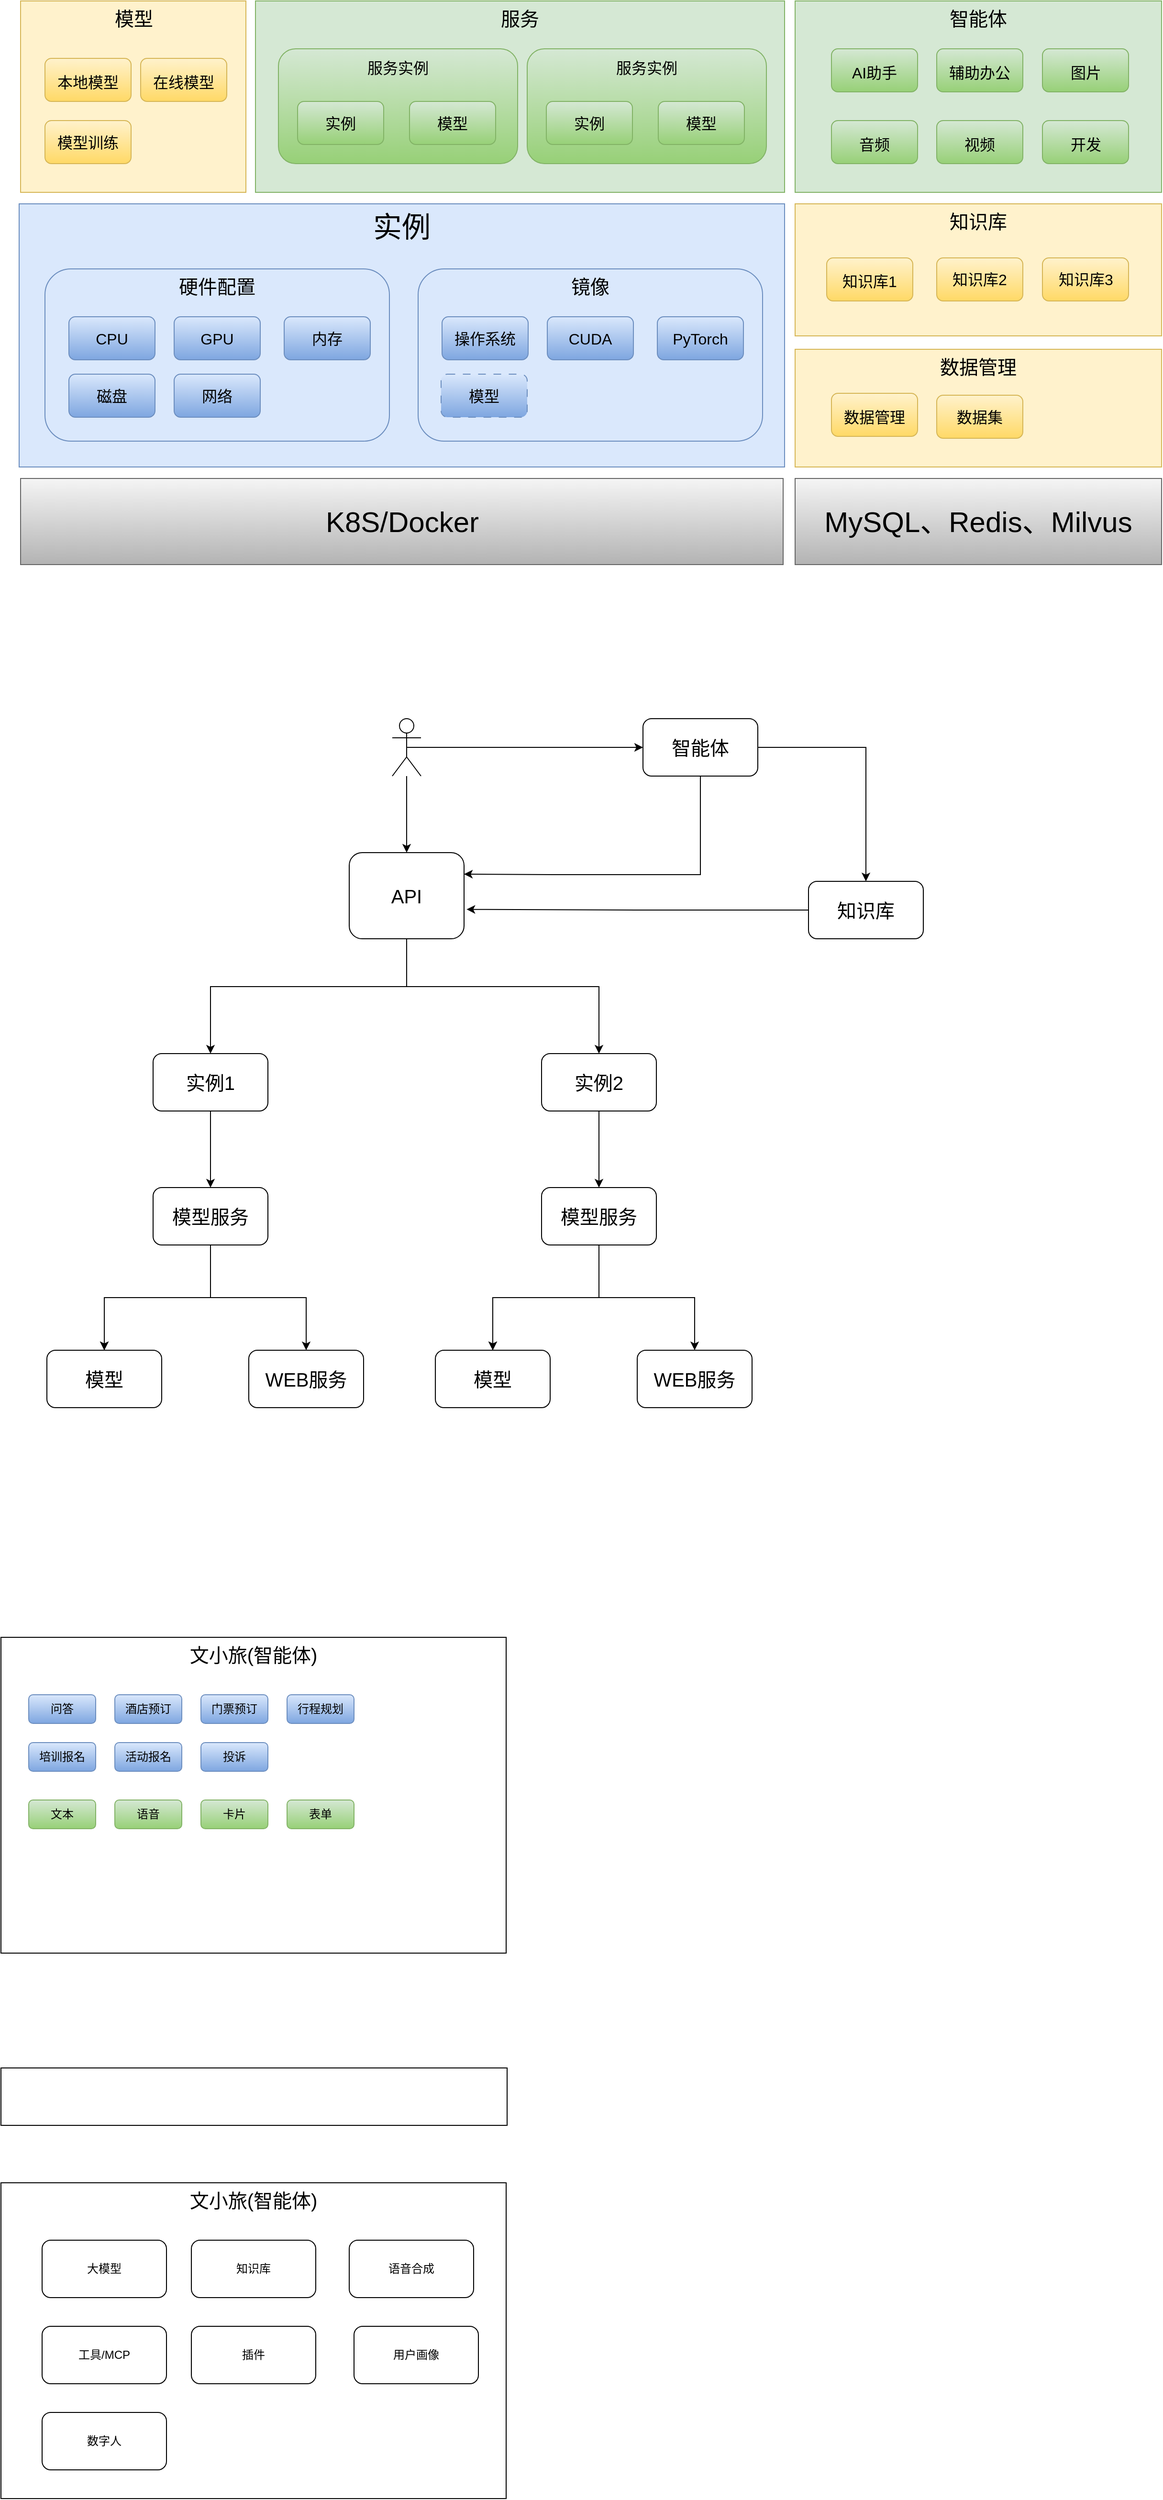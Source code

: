 <mxfile version="28.0.9">
  <diagram name="第 1 页" id="XaoYMrmnhK-bOxz_jXeJ">
    <mxGraphModel dx="1412" dy="1932" grid="1" gridSize="10" guides="1" tooltips="1" connect="1" arrows="1" fold="1" page="1" pageScale="1" pageWidth="827" pageHeight="1169" math="0" shadow="0">
      <root>
        <mxCell id="0" />
        <mxCell id="1" parent="0" />
        <mxCell id="llKYDILm5LgYf4LoqUcm-2" value="文小旅(智能体)" style="rounded=0;whiteSpace=wrap;html=1;verticalAlign=top;fontSize=20;" parent="1" vertex="1">
          <mxGeometry x="231" y="1270" width="528" height="330" as="geometry" />
        </mxCell>
        <mxCell id="ZqEaL4qXER9mNjsGFA9_-49" value="实例" style="rounded=0;whiteSpace=wrap;html=1;fillColor=#dae8fc;strokeColor=#6c8ebf;verticalAlign=top;fontSize=30;labelBorderColor=none;container=0;" parent="1" vertex="1">
          <mxGeometry x="250" y="-798" width="800" height="275" as="geometry" />
        </mxCell>
        <mxCell id="ZqEaL4qXER9mNjsGFA9_-50" value="模型" style="rounded=0;whiteSpace=wrap;html=1;fontSize=20;verticalAlign=top;fillColor=#fff2cc;strokeColor=#d6b656;container=0;" parent="1" vertex="1">
          <mxGeometry x="251.5" y="-1010" width="235.5" height="200" as="geometry" />
        </mxCell>
        <mxCell id="ZqEaL4qXER9mNjsGFA9_-56" value="K8S/Docker" style="rounded=0;whiteSpace=wrap;html=1;fontSize=30;fillColor=#f5f5f5;strokeColor=#666666;gradientColor=#b3b3b3;container=0;" parent="1" vertex="1">
          <mxGeometry x="251.5" y="-511" width="797" height="90" as="geometry" />
        </mxCell>
        <mxCell id="ZqEaL4qXER9mNjsGFA9_-57" value="MySQL、Redis、Milvus" style="rounded=0;whiteSpace=wrap;html=1;fontSize=30;fillColor=#f5f5f5;gradientColor=#b3b3b3;strokeColor=#666666;container=0;" parent="1" vertex="1">
          <mxGeometry x="1061" y="-511" width="383" height="90" as="geometry" />
        </mxCell>
        <mxCell id="ZqEaL4qXER9mNjsGFA9_-58" value="&lt;span style=&quot;font-size: 16px;&quot;&gt;本地模型&lt;/span&gt;" style="rounded=1;whiteSpace=wrap;html=1;fontSize=20;fillColor=#fff2cc;strokeColor=#d6b656;gradientColor=#ffd966;container=0;" parent="1" vertex="1">
          <mxGeometry x="277" y="-950" width="90" height="45" as="geometry" />
        </mxCell>
        <mxCell id="ZqEaL4qXER9mNjsGFA9_-59" value="&lt;font style=&quot;font-size: 16px;&quot;&gt;模型训练&lt;/font&gt;" style="rounded=1;whiteSpace=wrap;html=1;fontSize=12;fillColor=#fff2cc;strokeColor=#d6b656;gradientColor=#ffd966;container=0;" parent="1" vertex="1">
          <mxGeometry x="277" y="-885" width="90" height="45" as="geometry" />
        </mxCell>
        <mxCell id="ZqEaL4qXER9mNjsGFA9_-34" value="硬件配置" style="rounded=1;whiteSpace=wrap;html=1;verticalAlign=top;fontSize=20;fillColor=#dae8fc;strokeColor=#6c8ebf;container=0;" parent="1" vertex="1">
          <mxGeometry x="277" y="-730" width="360" height="180" as="geometry" />
        </mxCell>
        <mxCell id="ZqEaL4qXER9mNjsGFA9_-35" value="&lt;font style=&quot;font-size: 16px;&quot;&gt;CPU&lt;/font&gt;" style="rounded=1;whiteSpace=wrap;html=1;fillColor=#dae8fc;gradientColor=#7ea6e0;strokeColor=#6c8ebf;container=0;" parent="1" vertex="1">
          <mxGeometry x="302" y="-680" width="90" height="45" as="geometry" />
        </mxCell>
        <mxCell id="ZqEaL4qXER9mNjsGFA9_-36" value="&lt;font style=&quot;font-size: 16px;&quot;&gt;内存&lt;/font&gt;" style="rounded=1;whiteSpace=wrap;html=1;fillColor=#dae8fc;gradientColor=#7ea6e0;strokeColor=#6c8ebf;container=0;" parent="1" vertex="1">
          <mxGeometry x="527" y="-680" width="90" height="45" as="geometry" />
        </mxCell>
        <mxCell id="ZqEaL4qXER9mNjsGFA9_-37" value="&lt;font style=&quot;font-size: 16px;&quot;&gt;磁盘&lt;/font&gt;" style="rounded=1;whiteSpace=wrap;html=1;fillColor=#dae8fc;gradientColor=#7ea6e0;strokeColor=#6c8ebf;container=0;" parent="1" vertex="1">
          <mxGeometry x="302" y="-620" width="90" height="45" as="geometry" />
        </mxCell>
        <mxCell id="ZqEaL4qXER9mNjsGFA9_-38" value="&lt;font style=&quot;font-size: 16px;&quot;&gt;GPU&lt;/font&gt;" style="rounded=1;whiteSpace=wrap;html=1;fillColor=#dae8fc;gradientColor=#7ea6e0;strokeColor=#6c8ebf;container=0;" parent="1" vertex="1">
          <mxGeometry x="412" y="-680" width="90" height="45" as="geometry" />
        </mxCell>
        <mxCell id="ZqEaL4qXER9mNjsGFA9_-39" value="&lt;font style=&quot;font-size: 16px;&quot;&gt;网络&lt;/font&gt;" style="rounded=1;whiteSpace=wrap;html=1;fillColor=#dae8fc;gradientColor=#7ea6e0;strokeColor=#6c8ebf;container=0;" parent="1" vertex="1">
          <mxGeometry x="412" y="-620" width="90" height="45" as="geometry" />
        </mxCell>
        <mxCell id="ZqEaL4qXER9mNjsGFA9_-41" value="镜像" style="rounded=1;whiteSpace=wrap;html=1;verticalAlign=top;fontSize=20;fillColor=#dae8fc;strokeColor=#6c8ebf;container=0;" parent="1" vertex="1">
          <mxGeometry x="667" y="-730" width="360" height="180" as="geometry" />
        </mxCell>
        <mxCell id="ZqEaL4qXER9mNjsGFA9_-42" value="&lt;font style=&quot;font-size: 16px;&quot;&gt;操作系统&lt;/font&gt;" style="rounded=1;whiteSpace=wrap;html=1;fillColor=#dae8fc;gradientColor=#7ea6e0;strokeColor=#6c8ebf;container=0;" parent="1" vertex="1">
          <mxGeometry x="692" y="-680" width="90" height="45" as="geometry" />
        </mxCell>
        <mxCell id="ZqEaL4qXER9mNjsGFA9_-43" value="&lt;font style=&quot;font-size: 16px;&quot;&gt;PyTorch&lt;/font&gt;" style="rounded=1;whiteSpace=wrap;html=1;fillColor=#dae8fc;gradientColor=#7ea6e0;strokeColor=#6c8ebf;container=0;" parent="1" vertex="1">
          <mxGeometry x="917" y="-680" width="90" height="45" as="geometry" />
        </mxCell>
        <mxCell id="ZqEaL4qXER9mNjsGFA9_-45" value="&lt;font style=&quot;font-size: 16px;&quot;&gt;CUDA&lt;/font&gt;" style="rounded=1;whiteSpace=wrap;html=1;fillColor=#dae8fc;gradientColor=#7ea6e0;strokeColor=#6c8ebf;container=0;" parent="1" vertex="1">
          <mxGeometry x="802" y="-680" width="90" height="45" as="geometry" />
        </mxCell>
        <mxCell id="ZqEaL4qXER9mNjsGFA9_-62" value="服务" style="rounded=0;whiteSpace=wrap;html=1;fontSize=20;verticalAlign=top;fillColor=#d5e8d4;strokeColor=#82b366;container=0;" parent="1" vertex="1">
          <mxGeometry x="497" y="-1010" width="553" height="200" as="geometry" />
        </mxCell>
        <mxCell id="ZqEaL4qXER9mNjsGFA9_-63" value="&lt;font style=&quot;font-size: 16px;&quot;&gt;服务实例&lt;/font&gt;" style="rounded=1;whiteSpace=wrap;html=1;fontSize=20;fillColor=#d5e8d4;strokeColor=#82b366;container=0;verticalAlign=top;gradientColor=#97d077;" parent="1" vertex="1">
          <mxGeometry x="521" y="-960" width="250" height="120" as="geometry" />
        </mxCell>
        <mxCell id="ZqEaL4qXER9mNjsGFA9_-64" value="&lt;font style=&quot;font-size: 16px;&quot;&gt;实例&lt;/font&gt;" style="rounded=1;whiteSpace=wrap;html=1;fontSize=12;fillColor=#d5e8d4;strokeColor=#82b366;container=0;gradientColor=#97d077;" parent="1" vertex="1">
          <mxGeometry x="541" y="-905" width="90" height="45" as="geometry" />
        </mxCell>
        <mxCell id="ZqEaL4qXER9mNjsGFA9_-66" value="知识库" style="rounded=0;whiteSpace=wrap;html=1;fontSize=20;verticalAlign=top;fillColor=#fff2cc;strokeColor=#d6b656;container=0;" parent="1" vertex="1">
          <mxGeometry x="1061" y="-798" width="383" height="138" as="geometry" />
        </mxCell>
        <mxCell id="ZqEaL4qXER9mNjsGFA9_-67" value="&lt;font style=&quot;font-size: 16px;&quot;&gt;知识库1&lt;/font&gt;" style="rounded=1;whiteSpace=wrap;html=1;fontSize=20;fillColor=#fff2cc;strokeColor=#d6b656;gradientColor=#ffd966;container=0;" parent="1" vertex="1">
          <mxGeometry x="1094" y="-741.5" width="90" height="45" as="geometry" />
        </mxCell>
        <mxCell id="ZqEaL4qXER9mNjsGFA9_-68" value="&lt;span style=&quot;font-size: 16px;&quot;&gt;知识库2&lt;/span&gt;" style="rounded=1;whiteSpace=wrap;html=1;fontSize=12;fillColor=#fff2cc;strokeColor=#d6b656;gradientColor=#ffd966;container=0;" parent="1" vertex="1">
          <mxGeometry x="1209" y="-741.5" width="90" height="45" as="geometry" />
        </mxCell>
        <mxCell id="ZqEaL4qXER9mNjsGFA9_-70" value="&lt;font style=&quot;font-size: 16px;&quot;&gt;模型&lt;/font&gt;" style="rounded=1;whiteSpace=wrap;html=1;fontSize=12;fillColor=#d5e8d4;strokeColor=#82b366;container=0;gradientColor=#97d077;" parent="1" vertex="1">
          <mxGeometry x="658" y="-905" width="90" height="45" as="geometry" />
        </mxCell>
        <mxCell id="ZqEaL4qXER9mNjsGFA9_-71" value="&lt;font style=&quot;font-size: 16px;&quot;&gt;服务实例&lt;/font&gt;" style="rounded=1;whiteSpace=wrap;html=1;fontSize=20;fillColor=#d5e8d4;strokeColor=#82b366;container=0;verticalAlign=top;gradientColor=#97d077;" parent="1" vertex="1">
          <mxGeometry x="781" y="-960" width="250" height="120" as="geometry" />
        </mxCell>
        <mxCell id="ZqEaL4qXER9mNjsGFA9_-72" value="&lt;font style=&quot;font-size: 16px;&quot;&gt;实例&lt;/font&gt;" style="rounded=1;whiteSpace=wrap;html=1;fontSize=12;fillColor=#d5e8d4;strokeColor=#82b366;container=0;gradientColor=#97d077;" parent="1" vertex="1">
          <mxGeometry x="801" y="-905" width="90" height="45" as="geometry" />
        </mxCell>
        <mxCell id="ZqEaL4qXER9mNjsGFA9_-73" value="&lt;font style=&quot;font-size: 16px;&quot;&gt;模型&lt;/font&gt;" style="rounded=1;whiteSpace=wrap;html=1;fontSize=12;fillColor=#d5e8d4;strokeColor=#82b366;container=0;gradientColor=#97d077;" parent="1" vertex="1">
          <mxGeometry x="918" y="-905" width="90" height="45" as="geometry" />
        </mxCell>
        <mxCell id="ZqEaL4qXER9mNjsGFA9_-74" value="&lt;font style=&quot;font-size: 16px;&quot;&gt;模型&lt;/font&gt;" style="rounded=1;whiteSpace=wrap;html=1;fillColor=#dae8fc;gradientColor=#7ea6e0;strokeColor=#6c8ebf;container=0;dashed=1;dashPattern=8 8;" parent="1" vertex="1">
          <mxGeometry x="691" y="-620" width="90" height="45" as="geometry" />
        </mxCell>
        <mxCell id="ZqEaL4qXER9mNjsGFA9_-75" value="智能体" style="rounded=0;whiteSpace=wrap;html=1;fontSize=20;verticalAlign=top;fillColor=#d5e8d4;strokeColor=#82b366;container=0;" parent="1" vertex="1">
          <mxGeometry x="1061" y="-1010" width="383" height="200" as="geometry" />
        </mxCell>
        <mxCell id="ZqEaL4qXER9mNjsGFA9_-76" value="&lt;font style=&quot;font-size: 16px;&quot;&gt;AI助手&lt;/font&gt;" style="rounded=1;whiteSpace=wrap;html=1;fontSize=20;fillColor=#d5e8d4;strokeColor=#82b366;gradientColor=#97d077;container=0;" parent="1" vertex="1">
          <mxGeometry x="1099" y="-960" width="90" height="45" as="geometry" />
        </mxCell>
        <mxCell id="ZqEaL4qXER9mNjsGFA9_-77" value="&lt;span style=&quot;font-size: 16px;&quot;&gt;辅助办公&lt;/span&gt;" style="rounded=1;whiteSpace=wrap;html=1;fontSize=20;fillColor=#d5e8d4;strokeColor=#82b366;gradientColor=#97d077;container=0;" parent="1" vertex="1">
          <mxGeometry x="1209" y="-960" width="90" height="45" as="geometry" />
        </mxCell>
        <mxCell id="ZqEaL4qXER9mNjsGFA9_-78" value="&lt;font style=&quot;font-size: 16px;&quot;&gt;图片&lt;/font&gt;" style="rounded=1;whiteSpace=wrap;html=1;fontSize=20;fillColor=#d5e8d4;strokeColor=#82b366;gradientColor=#97d077;container=0;" parent="1" vertex="1">
          <mxGeometry x="1319.5" y="-960" width="90" height="45" as="geometry" />
        </mxCell>
        <mxCell id="ZqEaL4qXER9mNjsGFA9_-79" value="&lt;font style=&quot;font-size: 16px;&quot;&gt;音频&lt;/font&gt;" style="rounded=1;whiteSpace=wrap;html=1;fontSize=20;fillColor=#d5e8d4;strokeColor=#82b366;gradientColor=#97d077;container=0;" parent="1" vertex="1">
          <mxGeometry x="1099" y="-885" width="90" height="45" as="geometry" />
        </mxCell>
        <mxCell id="ZqEaL4qXER9mNjsGFA9_-80" value="&lt;font style=&quot;font-size: 16px;&quot;&gt;视频&lt;/font&gt;" style="rounded=1;whiteSpace=wrap;html=1;fontSize=20;fillColor=#d5e8d4;strokeColor=#82b366;gradientColor=#97d077;container=0;" parent="1" vertex="1">
          <mxGeometry x="1209" y="-885" width="90" height="45" as="geometry" />
        </mxCell>
        <mxCell id="ZqEaL4qXER9mNjsGFA9_-81" value="&lt;span style=&quot;font-size: 16px;&quot;&gt;开发&lt;/span&gt;" style="rounded=1;whiteSpace=wrap;html=1;fontSize=20;fillColor=#d5e8d4;strokeColor=#82b366;gradientColor=#97d077;container=0;" parent="1" vertex="1">
          <mxGeometry x="1319.5" y="-885" width="90" height="45" as="geometry" />
        </mxCell>
        <mxCell id="ZqEaL4qXER9mNjsGFA9_-82" value="数据管理" style="rounded=0;whiteSpace=wrap;html=1;fontSize=20;verticalAlign=top;fillColor=#fff2cc;strokeColor=#d6b656;container=0;" parent="1" vertex="1">
          <mxGeometry x="1061" y="-646" width="383" height="123" as="geometry" />
        </mxCell>
        <mxCell id="ZqEaL4qXER9mNjsGFA9_-83" value="&lt;font style=&quot;font-size: 16px;&quot;&gt;数据管理&lt;/font&gt;" style="rounded=1;whiteSpace=wrap;html=1;fontSize=20;fillColor=#fff2cc;strokeColor=#d6b656;gradientColor=#ffd966;container=0;" parent="1" vertex="1">
          <mxGeometry x="1099" y="-600" width="90" height="45" as="geometry" />
        </mxCell>
        <mxCell id="ZqEaL4qXER9mNjsGFA9_-84" value="&lt;font style=&quot;font-size: 16px;&quot;&gt;数据集&lt;/font&gt;" style="rounded=1;whiteSpace=wrap;html=1;fontSize=12;fillColor=#fff2cc;strokeColor=#d6b656;gradientColor=#ffd966;container=0;" parent="1" vertex="1">
          <mxGeometry x="1209" y="-598" width="90" height="45" as="geometry" />
        </mxCell>
        <mxCell id="ZqEaL4qXER9mNjsGFA9_-85" value="&lt;span style=&quot;font-size: 16px;&quot;&gt;知识库3&lt;/span&gt;" style="rounded=1;whiteSpace=wrap;html=1;fontSize=12;fillColor=#fff2cc;strokeColor=#d6b656;gradientColor=#ffd966;container=0;" parent="1" vertex="1">
          <mxGeometry x="1319.5" y="-741.5" width="90" height="45" as="geometry" />
        </mxCell>
        <mxCell id="ZqEaL4qXER9mNjsGFA9_-86" value="&lt;font style=&quot;font-size: 16px;&quot;&gt;在线模型&lt;/font&gt;" style="rounded=1;whiteSpace=wrap;html=1;fontSize=20;fillColor=#fff2cc;strokeColor=#d6b656;gradientColor=#ffd966;container=0;" parent="1" vertex="1">
          <mxGeometry x="377" y="-950" width="90" height="45" as="geometry" />
        </mxCell>
        <mxCell id="ZqEaL4qXER9mNjsGFA9_-89" value="" style="edgeStyle=orthogonalEdgeStyle;rounded=0;orthogonalLoop=1;jettySize=auto;html=1;fontSize=20;" parent="1" source="ZqEaL4qXER9mNjsGFA9_-87" target="ZqEaL4qXER9mNjsGFA9_-88" edge="1">
          <mxGeometry relative="1" as="geometry">
            <Array as="points">
              <mxPoint x="655" y="20" />
              <mxPoint x="450" y="20" />
            </Array>
          </mxGeometry>
        </mxCell>
        <mxCell id="ZqEaL4qXER9mNjsGFA9_-105" style="edgeStyle=orthogonalEdgeStyle;rounded=0;orthogonalLoop=1;jettySize=auto;html=1;" parent="1" source="ZqEaL4qXER9mNjsGFA9_-87" target="ZqEaL4qXER9mNjsGFA9_-98" edge="1">
          <mxGeometry relative="1" as="geometry">
            <Array as="points">
              <mxPoint x="655" y="20" />
              <mxPoint x="856" y="20" />
            </Array>
          </mxGeometry>
        </mxCell>
        <mxCell id="ZqEaL4qXER9mNjsGFA9_-87" value="API" style="rounded=1;whiteSpace=wrap;html=1;fontSize=20;" parent="1" vertex="1">
          <mxGeometry x="595" y="-120" width="120" height="90" as="geometry" />
        </mxCell>
        <mxCell id="ZqEaL4qXER9mNjsGFA9_-91" value="" style="edgeStyle=orthogonalEdgeStyle;rounded=0;orthogonalLoop=1;jettySize=auto;html=1;fontSize=20;" parent="1" source="ZqEaL4qXER9mNjsGFA9_-88" target="ZqEaL4qXER9mNjsGFA9_-90" edge="1">
          <mxGeometry relative="1" as="geometry" />
        </mxCell>
        <mxCell id="ZqEaL4qXER9mNjsGFA9_-88" value="实例1" style="rounded=1;whiteSpace=wrap;html=1;fontSize=20;" parent="1" vertex="1">
          <mxGeometry x="390" y="90" width="120" height="60" as="geometry" />
        </mxCell>
        <mxCell id="ZqEaL4qXER9mNjsGFA9_-93" value="" style="edgeStyle=orthogonalEdgeStyle;rounded=0;orthogonalLoop=1;jettySize=auto;html=1;" parent="1" source="ZqEaL4qXER9mNjsGFA9_-90" target="ZqEaL4qXER9mNjsGFA9_-92" edge="1">
          <mxGeometry relative="1" as="geometry" />
        </mxCell>
        <mxCell id="ZqEaL4qXER9mNjsGFA9_-94" value="" style="edgeStyle=orthogonalEdgeStyle;rounded=0;orthogonalLoop=1;jettySize=auto;html=1;" parent="1" source="ZqEaL4qXER9mNjsGFA9_-90" target="ZqEaL4qXER9mNjsGFA9_-92" edge="1">
          <mxGeometry relative="1" as="geometry" />
        </mxCell>
        <mxCell id="ZqEaL4qXER9mNjsGFA9_-96" value="" style="edgeStyle=orthogonalEdgeStyle;rounded=0;orthogonalLoop=1;jettySize=auto;html=1;" parent="1" source="ZqEaL4qXER9mNjsGFA9_-90" target="ZqEaL4qXER9mNjsGFA9_-95" edge="1">
          <mxGeometry relative="1" as="geometry" />
        </mxCell>
        <mxCell id="ZqEaL4qXER9mNjsGFA9_-90" value="模型服务" style="rounded=1;whiteSpace=wrap;html=1;fontSize=20;" parent="1" vertex="1">
          <mxGeometry x="390" y="230" width="120" height="60" as="geometry" />
        </mxCell>
        <mxCell id="ZqEaL4qXER9mNjsGFA9_-92" value="模型" style="rounded=1;whiteSpace=wrap;html=1;fontSize=20;" parent="1" vertex="1">
          <mxGeometry x="279" y="400" width="120" height="60" as="geometry" />
        </mxCell>
        <mxCell id="ZqEaL4qXER9mNjsGFA9_-95" value="WEB服务" style="rounded=1;whiteSpace=wrap;html=1;fontSize=20;" parent="1" vertex="1">
          <mxGeometry x="490" y="400" width="120" height="60" as="geometry" />
        </mxCell>
        <mxCell id="ZqEaL4qXER9mNjsGFA9_-97" value="" style="edgeStyle=orthogonalEdgeStyle;rounded=0;orthogonalLoop=1;jettySize=auto;html=1;fontSize=20;" parent="1" source="ZqEaL4qXER9mNjsGFA9_-98" target="ZqEaL4qXER9mNjsGFA9_-102" edge="1">
          <mxGeometry relative="1" as="geometry" />
        </mxCell>
        <mxCell id="ZqEaL4qXER9mNjsGFA9_-98" value="实例2" style="rounded=1;whiteSpace=wrap;html=1;fontSize=20;" parent="1" vertex="1">
          <mxGeometry x="796" y="90" width="120" height="60" as="geometry" />
        </mxCell>
        <mxCell id="ZqEaL4qXER9mNjsGFA9_-99" value="" style="edgeStyle=orthogonalEdgeStyle;rounded=0;orthogonalLoop=1;jettySize=auto;html=1;" parent="1" source="ZqEaL4qXER9mNjsGFA9_-102" target="ZqEaL4qXER9mNjsGFA9_-103" edge="1">
          <mxGeometry relative="1" as="geometry" />
        </mxCell>
        <mxCell id="ZqEaL4qXER9mNjsGFA9_-100" value="" style="edgeStyle=orthogonalEdgeStyle;rounded=0;orthogonalLoop=1;jettySize=auto;html=1;" parent="1" source="ZqEaL4qXER9mNjsGFA9_-102" target="ZqEaL4qXER9mNjsGFA9_-103" edge="1">
          <mxGeometry relative="1" as="geometry" />
        </mxCell>
        <mxCell id="ZqEaL4qXER9mNjsGFA9_-101" value="" style="edgeStyle=orthogonalEdgeStyle;rounded=0;orthogonalLoop=1;jettySize=auto;html=1;" parent="1" source="ZqEaL4qXER9mNjsGFA9_-102" target="ZqEaL4qXER9mNjsGFA9_-104" edge="1">
          <mxGeometry relative="1" as="geometry" />
        </mxCell>
        <mxCell id="ZqEaL4qXER9mNjsGFA9_-102" value="模型服务" style="rounded=1;whiteSpace=wrap;html=1;fontSize=20;" parent="1" vertex="1">
          <mxGeometry x="796" y="230" width="120" height="60" as="geometry" />
        </mxCell>
        <mxCell id="ZqEaL4qXER9mNjsGFA9_-103" value="模型" style="rounded=1;whiteSpace=wrap;html=1;fontSize=20;" parent="1" vertex="1">
          <mxGeometry x="685" y="400" width="120" height="60" as="geometry" />
        </mxCell>
        <mxCell id="ZqEaL4qXER9mNjsGFA9_-104" value="WEB服务" style="rounded=1;whiteSpace=wrap;html=1;fontSize=20;" parent="1" vertex="1">
          <mxGeometry x="896" y="400" width="120" height="60" as="geometry" />
        </mxCell>
        <mxCell id="ZqEaL4qXER9mNjsGFA9_-112" style="edgeStyle=orthogonalEdgeStyle;rounded=0;orthogonalLoop=1;jettySize=auto;html=1;" parent="1" source="ZqEaL4qXER9mNjsGFA9_-106" target="ZqEaL4qXER9mNjsGFA9_-110" edge="1">
          <mxGeometry relative="1" as="geometry" />
        </mxCell>
        <mxCell id="ZqEaL4qXER9mNjsGFA9_-119" style="edgeStyle=orthogonalEdgeStyle;rounded=0;orthogonalLoop=1;jettySize=auto;html=1;entryX=1;entryY=0.25;entryDx=0;entryDy=0;" parent="1" source="ZqEaL4qXER9mNjsGFA9_-106" target="ZqEaL4qXER9mNjsGFA9_-87" edge="1">
          <mxGeometry relative="1" as="geometry">
            <Array as="points">
              <mxPoint x="962" y="-97" />
              <mxPoint x="809" y="-97" />
            </Array>
          </mxGeometry>
        </mxCell>
        <mxCell id="ZqEaL4qXER9mNjsGFA9_-106" value="智能体" style="rounded=1;whiteSpace=wrap;html=1;fontSize=20;" parent="1" vertex="1">
          <mxGeometry x="902" y="-260" width="120" height="60" as="geometry" />
        </mxCell>
        <mxCell id="ZqEaL4qXER9mNjsGFA9_-108" style="edgeStyle=orthogonalEdgeStyle;rounded=0;orthogonalLoop=1;jettySize=auto;html=1;" parent="1" source="ZqEaL4qXER9mNjsGFA9_-107" target="ZqEaL4qXER9mNjsGFA9_-87" edge="1">
          <mxGeometry relative="1" as="geometry" />
        </mxCell>
        <mxCell id="ZqEaL4qXER9mNjsGFA9_-118" style="edgeStyle=orthogonalEdgeStyle;rounded=0;orthogonalLoop=1;jettySize=auto;html=1;exitX=0.5;exitY=0.5;exitDx=0;exitDy=0;exitPerimeter=0;" parent="1" source="ZqEaL4qXER9mNjsGFA9_-107" target="ZqEaL4qXER9mNjsGFA9_-106" edge="1">
          <mxGeometry relative="1" as="geometry" />
        </mxCell>
        <mxCell id="ZqEaL4qXER9mNjsGFA9_-107" value="" style="shape=umlActor;verticalLabelPosition=bottom;verticalAlign=top;html=1;outlineConnect=0;" parent="1" vertex="1">
          <mxGeometry x="640" y="-260" width="30" height="60" as="geometry" />
        </mxCell>
        <mxCell id="ZqEaL4qXER9mNjsGFA9_-110" value="知识库" style="rounded=1;whiteSpace=wrap;html=1;fontSize=20;" parent="1" vertex="1">
          <mxGeometry x="1075" y="-90" width="120" height="60" as="geometry" />
        </mxCell>
        <mxCell id="ZqEaL4qXER9mNjsGFA9_-120" style="edgeStyle=orthogonalEdgeStyle;rounded=0;orthogonalLoop=1;jettySize=auto;html=1;entryX=1.022;entryY=0.659;entryDx=0;entryDy=0;entryPerimeter=0;" parent="1" source="ZqEaL4qXER9mNjsGFA9_-110" target="ZqEaL4qXER9mNjsGFA9_-87" edge="1">
          <mxGeometry relative="1" as="geometry" />
        </mxCell>
        <mxCell id="llKYDILm5LgYf4LoqUcm-1" value="知识库" style="rounded=1;whiteSpace=wrap;html=1;verticalAlign=middle;" parent="1" vertex="1">
          <mxGeometry x="430" y="1330" width="130" height="60" as="geometry" />
        </mxCell>
        <mxCell id="llKYDILm5LgYf4LoqUcm-3" value="大模型" style="rounded=1;whiteSpace=wrap;html=1;verticalAlign=middle;" parent="1" vertex="1">
          <mxGeometry x="274" y="1330" width="130" height="60" as="geometry" />
        </mxCell>
        <mxCell id="llKYDILm5LgYf4LoqUcm-4" value="语音合成" style="rounded=1;whiteSpace=wrap;html=1;verticalAlign=middle;" parent="1" vertex="1">
          <mxGeometry x="595" y="1330" width="130" height="60" as="geometry" />
        </mxCell>
        <mxCell id="llKYDILm5LgYf4LoqUcm-5" value="用户画像" style="rounded=1;whiteSpace=wrap;html=1;verticalAlign=middle;" parent="1" vertex="1">
          <mxGeometry x="600" y="1420" width="130" height="60" as="geometry" />
        </mxCell>
        <mxCell id="llKYDILm5LgYf4LoqUcm-6" value="工具/MCP" style="rounded=1;whiteSpace=wrap;html=1;verticalAlign=middle;" parent="1" vertex="1">
          <mxGeometry x="274" y="1420" width="130" height="60" as="geometry" />
        </mxCell>
        <mxCell id="llKYDILm5LgYf4LoqUcm-7" value="插件" style="rounded=1;whiteSpace=wrap;html=1;verticalAlign=middle;" parent="1" vertex="1">
          <mxGeometry x="430" y="1420" width="130" height="60" as="geometry" />
        </mxCell>
        <mxCell id="jbMN9TtVrL4l2bphJbt1-8" value="数字人" style="rounded=1;whiteSpace=wrap;html=1;verticalAlign=middle;" vertex="1" parent="1">
          <mxGeometry x="274" y="1510" width="130" height="60" as="geometry" />
        </mxCell>
        <mxCell id="jbMN9TtVrL4l2bphJbt1-9" value="文小旅(智能体)" style="rounded=0;whiteSpace=wrap;html=1;verticalAlign=top;fontSize=20;" vertex="1" parent="1">
          <mxGeometry x="231" y="700" width="528" height="330" as="geometry" />
        </mxCell>
        <mxCell id="jbMN9TtVrL4l2bphJbt1-10" value="酒店预订" style="rounded=1;whiteSpace=wrap;html=1;verticalAlign=middle;fillColor=#dae8fc;gradientColor=#7ea6e0;strokeColor=#6c8ebf;" vertex="1" parent="1">
          <mxGeometry x="350" y="760" width="70" height="30" as="geometry" />
        </mxCell>
        <mxCell id="jbMN9TtVrL4l2bphJbt1-11" value="问答" style="rounded=1;whiteSpace=wrap;html=1;verticalAlign=middle;fillColor=#dae8fc;gradientColor=#7ea6e0;strokeColor=#6c8ebf;" vertex="1" parent="1">
          <mxGeometry x="260" y="760" width="70" height="30" as="geometry" />
        </mxCell>
        <mxCell id="jbMN9TtVrL4l2bphJbt1-12" value="门票预订" style="rounded=1;whiteSpace=wrap;html=1;verticalAlign=middle;fillColor=#dae8fc;gradientColor=#7ea6e0;strokeColor=#6c8ebf;" vertex="1" parent="1">
          <mxGeometry x="440" y="760" width="70" height="30" as="geometry" />
        </mxCell>
        <mxCell id="jbMN9TtVrL4l2bphJbt1-13" value="培训报名" style="rounded=1;whiteSpace=wrap;html=1;verticalAlign=middle;fillColor=#dae8fc;gradientColor=#7ea6e0;strokeColor=#6c8ebf;" vertex="1" parent="1">
          <mxGeometry x="260" y="810" width="70" height="30" as="geometry" />
        </mxCell>
        <mxCell id="jbMN9TtVrL4l2bphJbt1-14" value="行程规划" style="rounded=1;whiteSpace=wrap;html=1;verticalAlign=middle;fillColor=#dae8fc;gradientColor=#7ea6e0;strokeColor=#6c8ebf;" vertex="1" parent="1">
          <mxGeometry x="530" y="760" width="70" height="30" as="geometry" />
        </mxCell>
        <mxCell id="jbMN9TtVrL4l2bphJbt1-15" value="活动报名" style="rounded=1;whiteSpace=wrap;html=1;verticalAlign=middle;fillColor=#dae8fc;gradientColor=#7ea6e0;strokeColor=#6c8ebf;" vertex="1" parent="1">
          <mxGeometry x="350" y="810" width="70" height="30" as="geometry" />
        </mxCell>
        <mxCell id="jbMN9TtVrL4l2bphJbt1-16" value="语音" style="rounded=1;whiteSpace=wrap;html=1;verticalAlign=middle;fillColor=#d5e8d4;gradientColor=#97d077;strokeColor=#82b366;" vertex="1" parent="1">
          <mxGeometry x="350" y="870" width="70" height="30" as="geometry" />
        </mxCell>
        <mxCell id="jbMN9TtVrL4l2bphJbt1-17" value="" style="rounded=0;whiteSpace=wrap;html=1;" vertex="1" parent="1">
          <mxGeometry x="231" y="1150" width="529" height="60" as="geometry" />
        </mxCell>
        <mxCell id="jbMN9TtVrL4l2bphJbt1-24" value="投诉" style="rounded=1;whiteSpace=wrap;html=1;verticalAlign=middle;fillColor=#dae8fc;gradientColor=#7ea6e0;strokeColor=#6c8ebf;" vertex="1" parent="1">
          <mxGeometry x="440" y="810" width="70" height="30" as="geometry" />
        </mxCell>
        <mxCell id="jbMN9TtVrL4l2bphJbt1-26" value="卡片" style="rounded=1;whiteSpace=wrap;html=1;verticalAlign=middle;fillColor=#d5e8d4;gradientColor=#97d077;strokeColor=#82b366;" vertex="1" parent="1">
          <mxGeometry x="440" y="870" width="70" height="30" as="geometry" />
        </mxCell>
        <mxCell id="jbMN9TtVrL4l2bphJbt1-27" value="文本" style="rounded=1;whiteSpace=wrap;html=1;verticalAlign=middle;fillColor=#d5e8d4;gradientColor=#97d077;strokeColor=#82b366;" vertex="1" parent="1">
          <mxGeometry x="260" y="870" width="70" height="30" as="geometry" />
        </mxCell>
        <mxCell id="jbMN9TtVrL4l2bphJbt1-28" value="表单" style="rounded=1;whiteSpace=wrap;html=1;verticalAlign=middle;fillColor=#d5e8d4;gradientColor=#97d077;strokeColor=#82b366;" vertex="1" parent="1">
          <mxGeometry x="530" y="870" width="70" height="30" as="geometry" />
        </mxCell>
      </root>
    </mxGraphModel>
  </diagram>
</mxfile>
